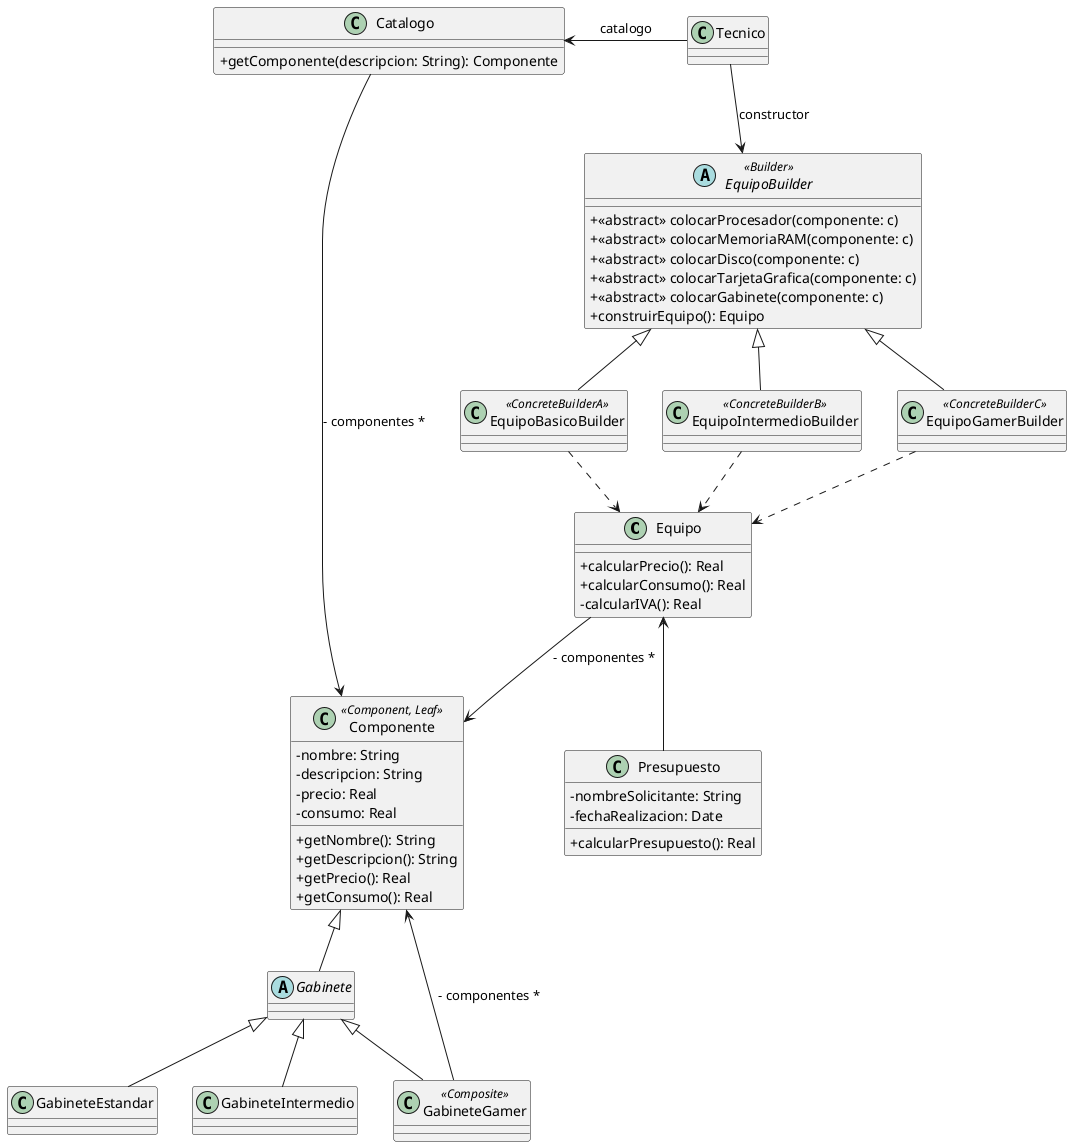 @startuml

skinparam classAttributeIconSize 0

class Equipo {
+calcularPrecio(): Real
+calcularConsumo(): Real
-calcularIVA(): Real
}

abstract class EquipoBuilder <<Builder>> {
+<<abstract>> colocarProcesador(componente: c)
+<<abstract>> colocarMemoriaRAM(componente: c)
+<<abstract>> colocarDisco(componente: c)
+<<abstract>> colocarTarjetaGrafica(componente: c)
+<<abstract>> colocarGabinete(componente: c)
+construirEquipo(): Equipo
}

class EquipoBasicoBuilder <<ConcreteBuilderA>> extends EquipoBuilder {}
class EquipoIntermedioBuilder <<ConcreteBuilderB>> extends EquipoBuilder {}
class EquipoGamerBuilder <<ConcreteBuilderC>> extends EquipoBuilder {}

class Presupuesto {
-nombreSolicitante: String
-fechaRealizacion: Date
+calcularPresupuesto(): Real
}

class Componente <<Component, Leaf>> {
-nombre: String
-descripcion: String
-precio: Real
-consumo: Real
+getNombre(): String
+getDescripcion(): String
+getPrecio(): Real
+getConsumo(): Real
}

abstract class Gabinete extends Componente {}
class GabineteEstandar extends Gabinete {}
class GabineteIntermedio extends Gabinete {}
class GabineteGamer <<Composite>> extends Gabinete {}

class Catalogo {
+getComponente(descripcion: String): Componente
}

class Tecnico {}

GabineteGamer --> Componente: - componentes *

EquipoBasicoBuilder ..> Equipo
EquipoIntermedioBuilder ..> Equipo
EquipoGamerBuilder ..> Equipo

Equipo --> Componente: - componentes *
Catalogo -right-> Componente: - componentes *

Presupuesto -up-> Equipo

Tecnico --> EquipoBuilder: constructor
Tecnico -left-> Catalogo: catalogo

@enduml
